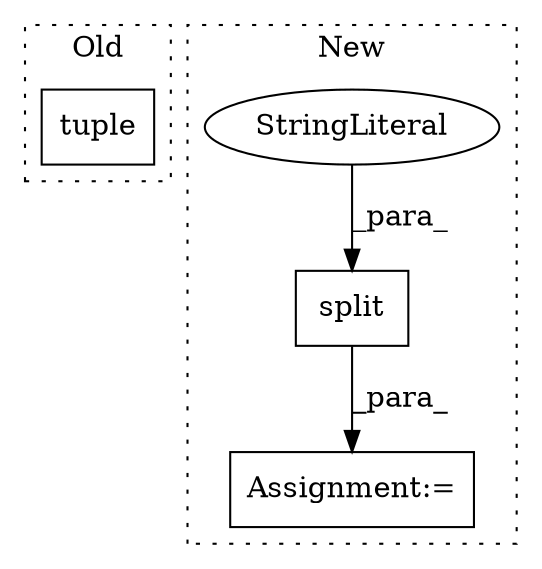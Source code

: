 digraph G {
subgraph cluster0 {
1 [label="tuple" a="32" s="1279,1296" l="6,1" shape="box"];
label = "Old";
style="dotted";
}
subgraph cluster1 {
2 [label="split" a="32" s="1013,1022" l="6,1" shape="box"];
3 [label="StringLiteral" a="45" s="1019" l="3" shape="ellipse"];
4 [label="Assignment:=" a="7" s="1006" l="1" shape="box"];
label = "New";
style="dotted";
}
2 -> 4 [label="_para_"];
3 -> 2 [label="_para_"];
}